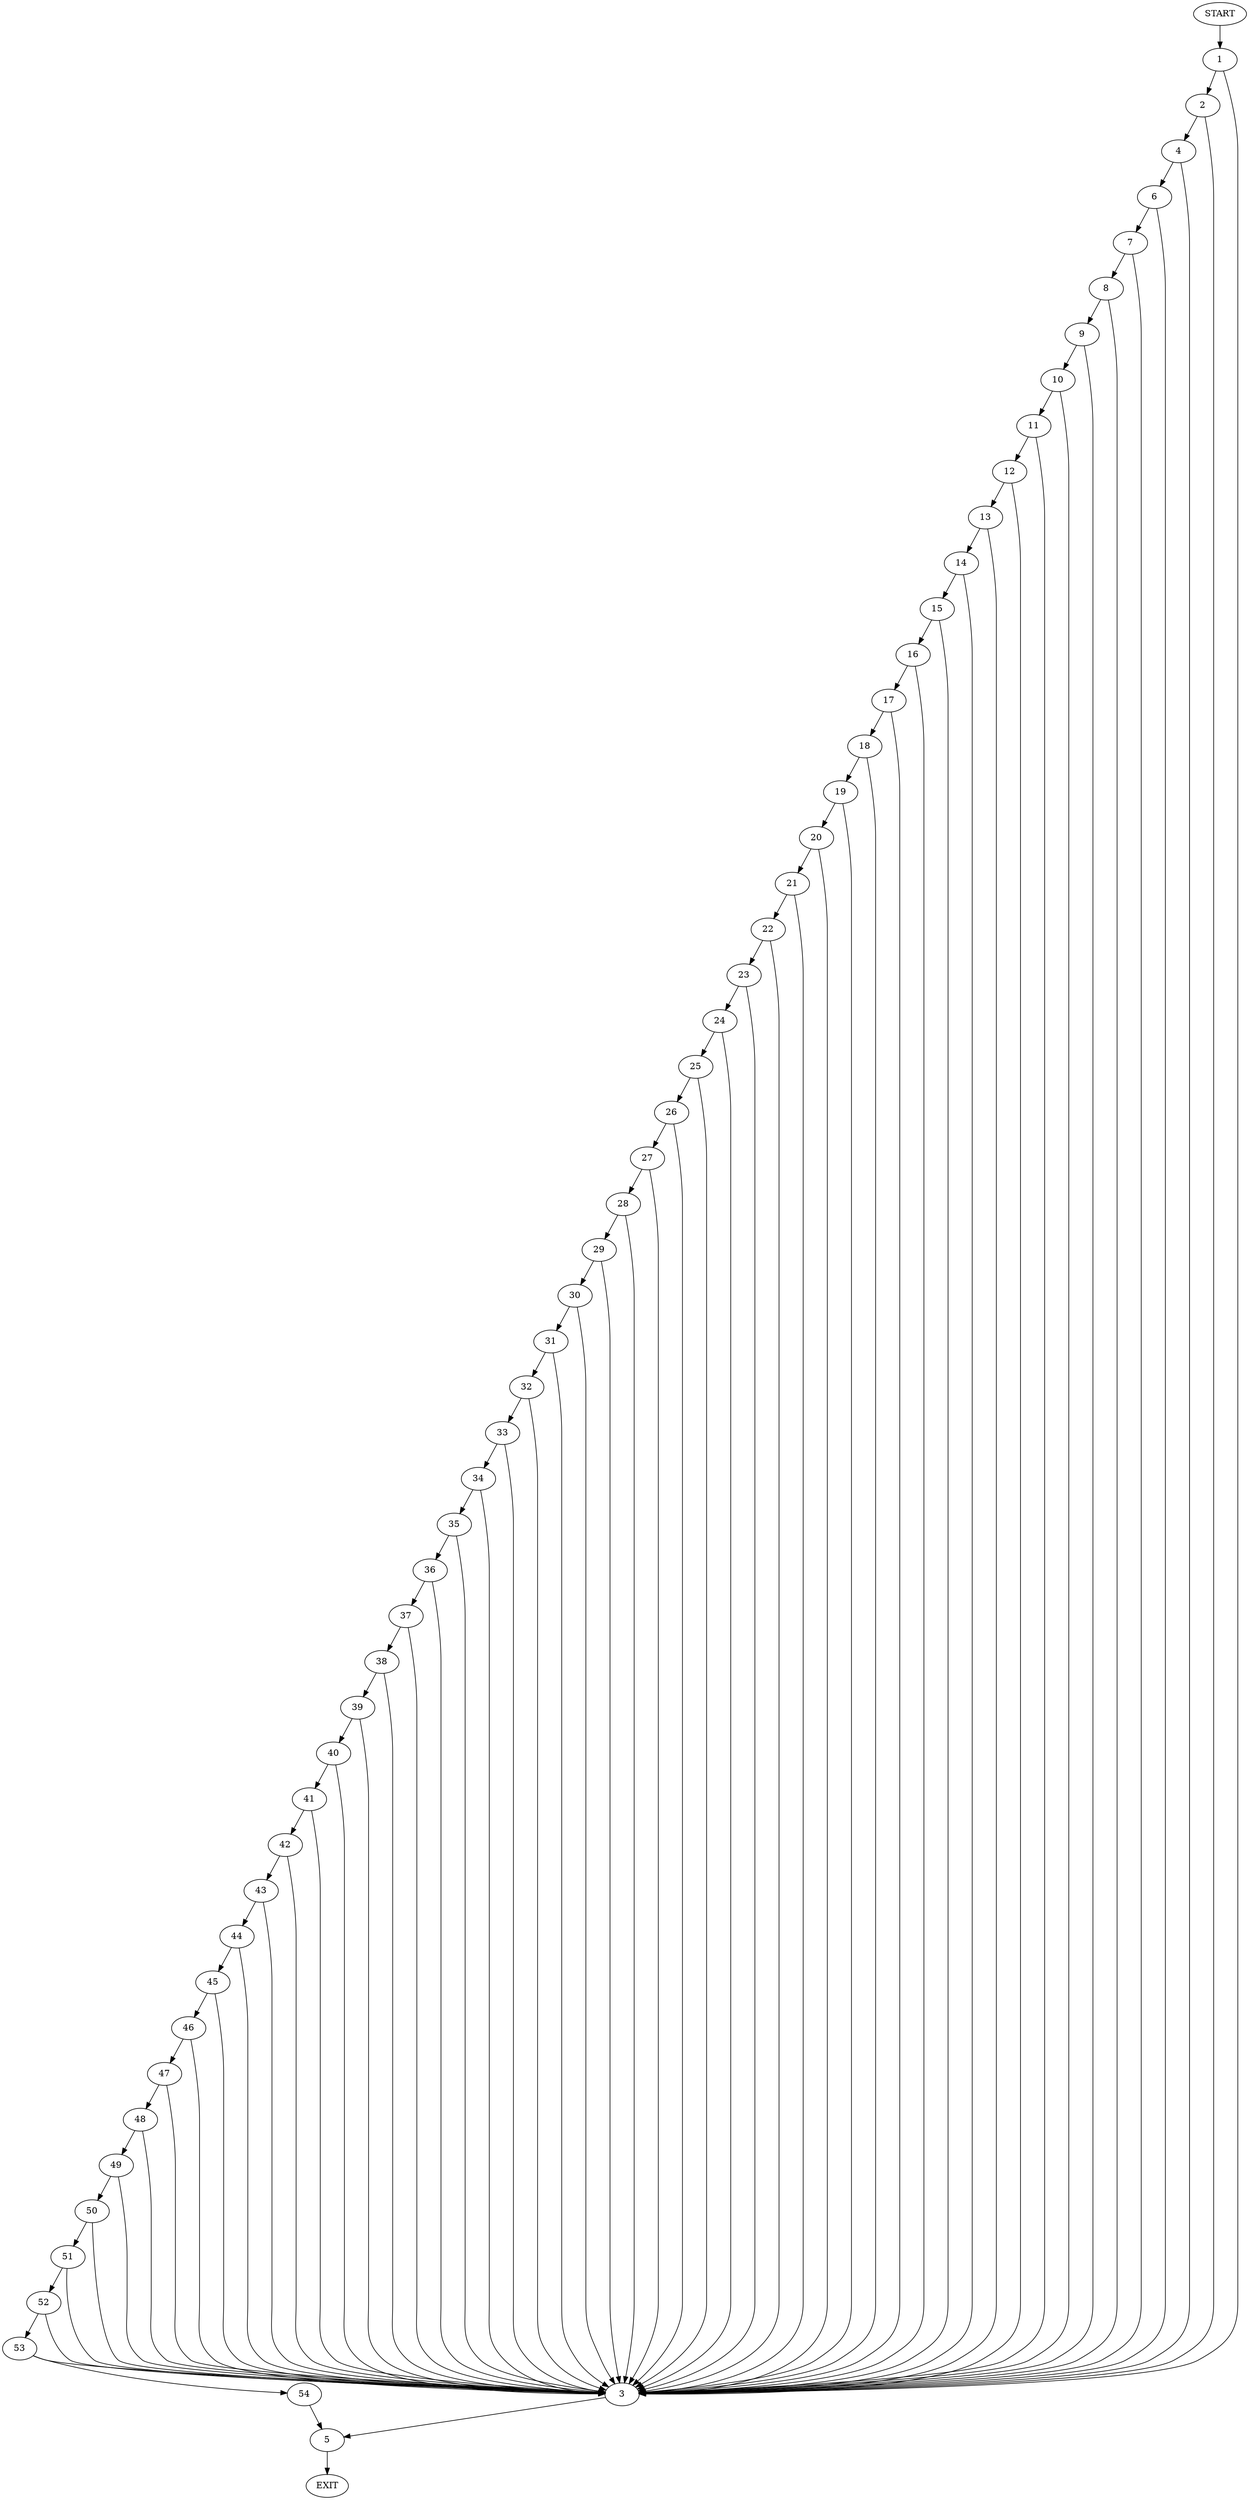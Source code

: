 digraph {
0 [label="START"]
55 [label="EXIT"]
0 -> 1
1 -> 2
1 -> 3
2 -> 4
2 -> 3
3 -> 5
4 -> 6
4 -> 3
6 -> 7
6 -> 3
7 -> 8
7 -> 3
8 -> 9
8 -> 3
9 -> 10
9 -> 3
10 -> 11
10 -> 3
11 -> 3
11 -> 12
12 -> 13
12 -> 3
13 -> 3
13 -> 14
14 -> 15
14 -> 3
15 -> 16
15 -> 3
16 -> 17
16 -> 3
17 -> 18
17 -> 3
18 -> 19
18 -> 3
19 -> 20
19 -> 3
20 -> 21
20 -> 3
21 -> 22
21 -> 3
22 -> 23
22 -> 3
23 -> 24
23 -> 3
24 -> 25
24 -> 3
25 -> 3
25 -> 26
26 -> 27
26 -> 3
27 -> 28
27 -> 3
28 -> 29
28 -> 3
29 -> 3
29 -> 30
30 -> 31
30 -> 3
31 -> 3
31 -> 32
32 -> 33
32 -> 3
33 -> 34
33 -> 3
34 -> 35
34 -> 3
35 -> 36
35 -> 3
36 -> 3
36 -> 37
37 -> 3
37 -> 38
38 -> 39
38 -> 3
39 -> 40
39 -> 3
40 -> 41
40 -> 3
41 -> 42
41 -> 3
42 -> 3
42 -> 43
43 -> 44
43 -> 3
44 -> 45
44 -> 3
45 -> 3
45 -> 46
46 -> 47
46 -> 3
47 -> 48
47 -> 3
48 -> 49
48 -> 3
49 -> 50
49 -> 3
50 -> 51
50 -> 3
51 -> 52
51 -> 3
52 -> 53
52 -> 3
53 -> 54
53 -> 3
54 -> 5
5 -> 55
}
